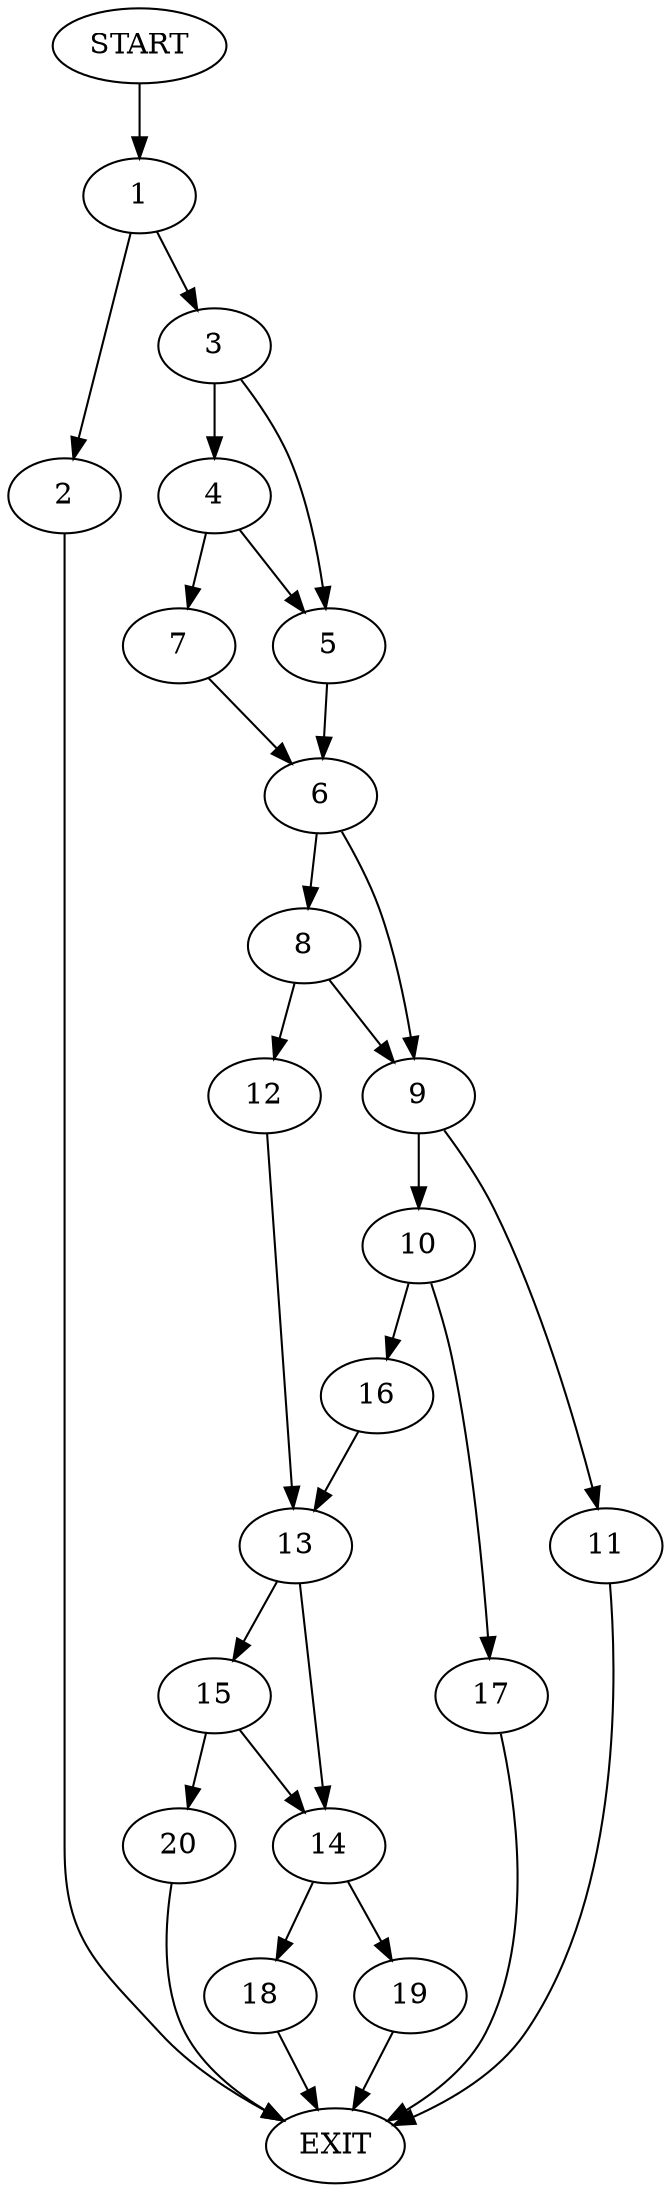 digraph {
0 [label="START"]
21 [label="EXIT"]
0 -> 1
1 -> 2
1 -> 3
3 -> 4
3 -> 5
2 -> 21
5 -> 6
4 -> 7
4 -> 5
7 -> 6
6 -> 8
6 -> 9
9 -> 10
9 -> 11
8 -> 12
8 -> 9
12 -> 13
13 -> 14
13 -> 15
10 -> 16
10 -> 17
11 -> 21
16 -> 13
17 -> 21
14 -> 18
14 -> 19
15 -> 20
15 -> 14
20 -> 21
18 -> 21
19 -> 21
}
